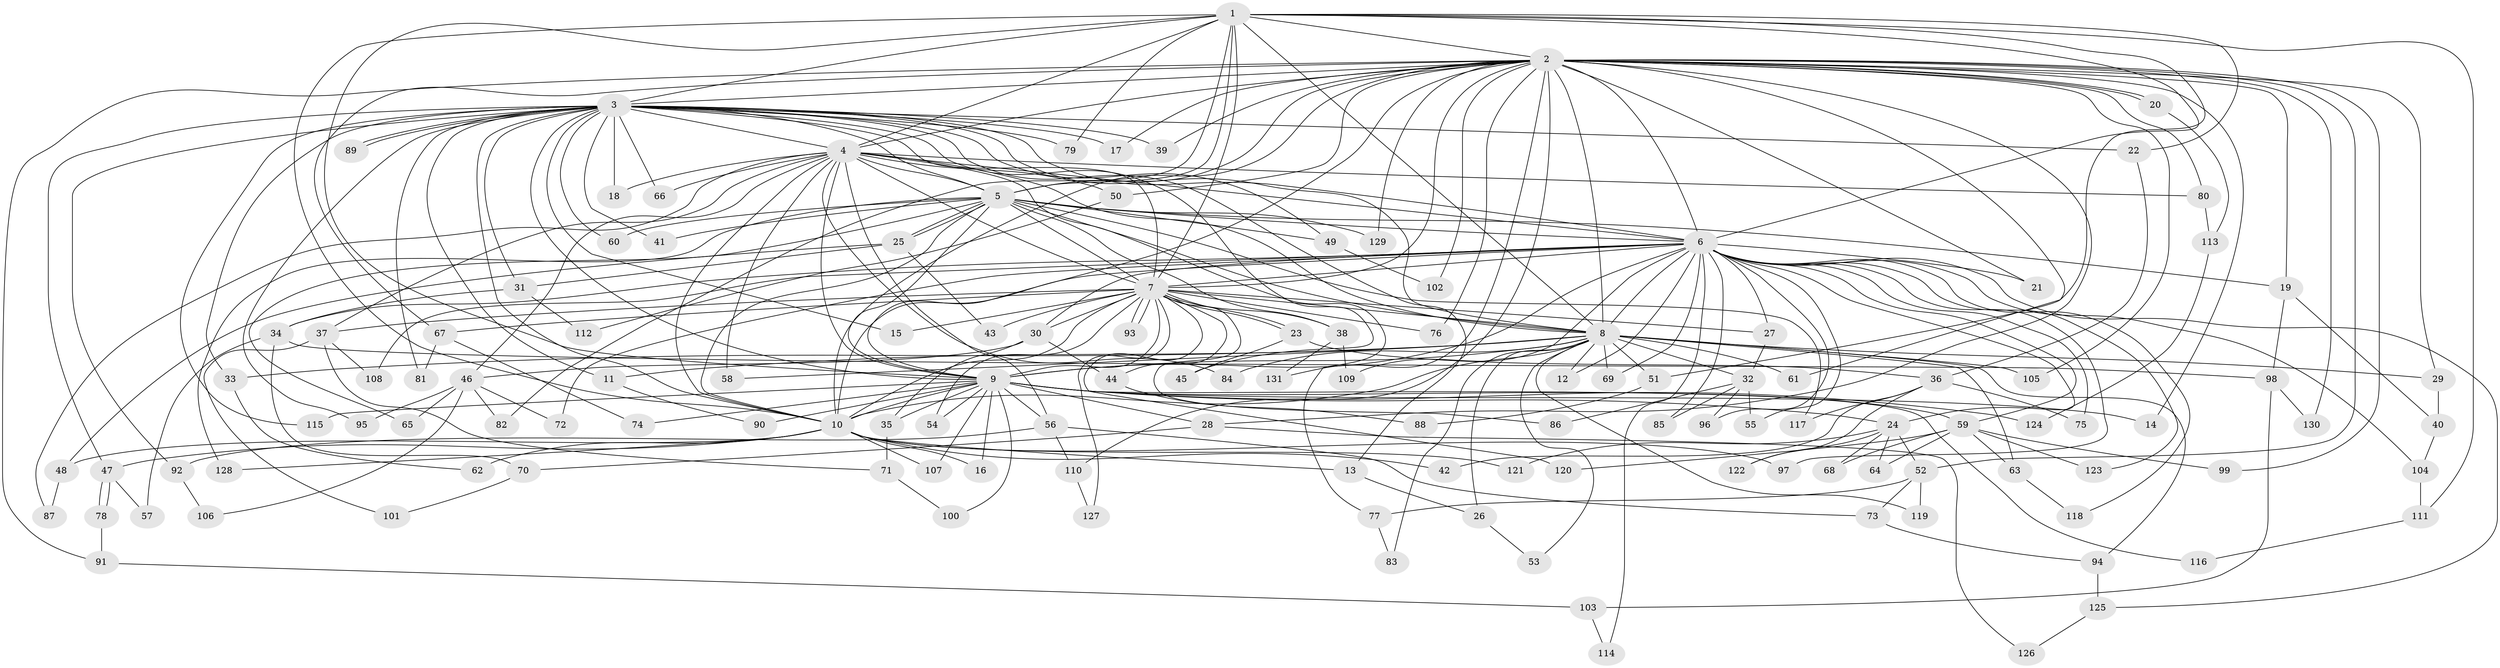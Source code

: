 // coarse degree distribution, {14: 0.009900990099009901, 32: 0.009900990099009901, 30: 0.009900990099009901, 20: 0.009900990099009901, 21: 0.009900990099009901, 29: 0.009900990099009901, 25: 0.009900990099009901, 24: 0.009900990099009901, 22: 0.009900990099009901, 19: 0.009900990099009901, 3: 0.15841584158415842, 2: 0.5643564356435643, 6: 0.06930693069306931, 4: 0.06930693069306931, 7: 0.0297029702970297, 5: 0.009900990099009901}
// Generated by graph-tools (version 1.1) at 2025/23/03/03/25 07:23:38]
// undirected, 131 vertices, 287 edges
graph export_dot {
graph [start="1"]
  node [color=gray90,style=filled];
  1;
  2;
  3;
  4;
  5;
  6;
  7;
  8;
  9;
  10;
  11;
  12;
  13;
  14;
  15;
  16;
  17;
  18;
  19;
  20;
  21;
  22;
  23;
  24;
  25;
  26;
  27;
  28;
  29;
  30;
  31;
  32;
  33;
  34;
  35;
  36;
  37;
  38;
  39;
  40;
  41;
  42;
  43;
  44;
  45;
  46;
  47;
  48;
  49;
  50;
  51;
  52;
  53;
  54;
  55;
  56;
  57;
  58;
  59;
  60;
  61;
  62;
  63;
  64;
  65;
  66;
  67;
  68;
  69;
  70;
  71;
  72;
  73;
  74;
  75;
  76;
  77;
  78;
  79;
  80;
  81;
  82;
  83;
  84;
  85;
  86;
  87;
  88;
  89;
  90;
  91;
  92;
  93;
  94;
  95;
  96;
  97;
  98;
  99;
  100;
  101;
  102;
  103;
  104;
  105;
  106;
  107;
  108;
  109;
  110;
  111;
  112;
  113;
  114;
  115;
  116;
  117;
  118;
  119;
  120;
  121;
  122;
  123;
  124;
  125;
  126;
  127;
  128;
  129;
  130;
  131;
  1 -- 2;
  1 -- 3;
  1 -- 4;
  1 -- 5;
  1 -- 6;
  1 -- 7;
  1 -- 8;
  1 -- 9;
  1 -- 10;
  1 -- 22;
  1 -- 51;
  1 -- 79;
  1 -- 82;
  1 -- 111;
  2 -- 3;
  2 -- 4;
  2 -- 5;
  2 -- 6;
  2 -- 7;
  2 -- 8;
  2 -- 9;
  2 -- 10;
  2 -- 14;
  2 -- 17;
  2 -- 19;
  2 -- 20;
  2 -- 20;
  2 -- 21;
  2 -- 28;
  2 -- 29;
  2 -- 39;
  2 -- 50;
  2 -- 52;
  2 -- 61;
  2 -- 67;
  2 -- 76;
  2 -- 80;
  2 -- 91;
  2 -- 99;
  2 -- 102;
  2 -- 105;
  2 -- 110;
  2 -- 129;
  2 -- 130;
  2 -- 131;
  3 -- 4;
  3 -- 5;
  3 -- 6;
  3 -- 7;
  3 -- 8;
  3 -- 9;
  3 -- 10;
  3 -- 11;
  3 -- 13;
  3 -- 15;
  3 -- 17;
  3 -- 18;
  3 -- 22;
  3 -- 31;
  3 -- 33;
  3 -- 39;
  3 -- 41;
  3 -- 45;
  3 -- 47;
  3 -- 49;
  3 -- 60;
  3 -- 66;
  3 -- 79;
  3 -- 81;
  3 -- 89;
  3 -- 89;
  3 -- 92;
  3 -- 95;
  3 -- 115;
  4 -- 5;
  4 -- 6;
  4 -- 7;
  4 -- 8;
  4 -- 9;
  4 -- 10;
  4 -- 18;
  4 -- 37;
  4 -- 46;
  4 -- 50;
  4 -- 56;
  4 -- 58;
  4 -- 66;
  4 -- 77;
  4 -- 80;
  4 -- 84;
  4 -- 87;
  5 -- 6;
  5 -- 7;
  5 -- 8;
  5 -- 9;
  5 -- 10;
  5 -- 19;
  5 -- 25;
  5 -- 25;
  5 -- 38;
  5 -- 41;
  5 -- 49;
  5 -- 60;
  5 -- 65;
  5 -- 117;
  5 -- 128;
  5 -- 129;
  6 -- 7;
  6 -- 8;
  6 -- 9;
  6 -- 10;
  6 -- 12;
  6 -- 21;
  6 -- 24;
  6 -- 27;
  6 -- 30;
  6 -- 34;
  6 -- 55;
  6 -- 59;
  6 -- 69;
  6 -- 72;
  6 -- 75;
  6 -- 85;
  6 -- 96;
  6 -- 97;
  6 -- 104;
  6 -- 108;
  6 -- 109;
  6 -- 114;
  6 -- 118;
  6 -- 123;
  6 -- 125;
  7 -- 8;
  7 -- 9;
  7 -- 10;
  7 -- 15;
  7 -- 23;
  7 -- 23;
  7 -- 27;
  7 -- 30;
  7 -- 37;
  7 -- 38;
  7 -- 43;
  7 -- 44;
  7 -- 54;
  7 -- 67;
  7 -- 76;
  7 -- 86;
  7 -- 93;
  7 -- 93;
  7 -- 120;
  7 -- 127;
  8 -- 9;
  8 -- 10;
  8 -- 11;
  8 -- 12;
  8 -- 26;
  8 -- 29;
  8 -- 32;
  8 -- 33;
  8 -- 51;
  8 -- 53;
  8 -- 58;
  8 -- 61;
  8 -- 63;
  8 -- 69;
  8 -- 83;
  8 -- 84;
  8 -- 94;
  8 -- 105;
  8 -- 119;
  9 -- 10;
  9 -- 14;
  9 -- 16;
  9 -- 24;
  9 -- 28;
  9 -- 35;
  9 -- 54;
  9 -- 56;
  9 -- 59;
  9 -- 74;
  9 -- 90;
  9 -- 100;
  9 -- 107;
  9 -- 115;
  9 -- 116;
  9 -- 124;
  10 -- 13;
  10 -- 16;
  10 -- 42;
  10 -- 47;
  10 -- 48;
  10 -- 62;
  10 -- 97;
  10 -- 107;
  10 -- 121;
  10 -- 128;
  11 -- 90;
  13 -- 26;
  19 -- 40;
  19 -- 98;
  20 -- 113;
  22 -- 36;
  23 -- 36;
  23 -- 45;
  24 -- 52;
  24 -- 64;
  24 -- 68;
  24 -- 121;
  24 -- 122;
  25 -- 31;
  25 -- 43;
  25 -- 48;
  26 -- 53;
  27 -- 32;
  28 -- 70;
  28 -- 126;
  29 -- 40;
  30 -- 35;
  30 -- 44;
  30 -- 46;
  31 -- 34;
  31 -- 112;
  32 -- 55;
  32 -- 85;
  32 -- 86;
  32 -- 96;
  33 -- 62;
  34 -- 57;
  34 -- 70;
  34 -- 98;
  35 -- 71;
  36 -- 42;
  36 -- 75;
  36 -- 117;
  36 -- 122;
  37 -- 71;
  37 -- 101;
  37 -- 108;
  38 -- 109;
  38 -- 131;
  40 -- 104;
  44 -- 88;
  46 -- 65;
  46 -- 72;
  46 -- 82;
  46 -- 95;
  46 -- 106;
  47 -- 57;
  47 -- 78;
  47 -- 78;
  48 -- 87;
  49 -- 102;
  50 -- 112;
  51 -- 88;
  52 -- 73;
  52 -- 77;
  52 -- 119;
  56 -- 73;
  56 -- 92;
  56 -- 110;
  59 -- 63;
  59 -- 64;
  59 -- 68;
  59 -- 99;
  59 -- 120;
  59 -- 123;
  63 -- 118;
  67 -- 74;
  67 -- 81;
  70 -- 101;
  71 -- 100;
  73 -- 94;
  77 -- 83;
  78 -- 91;
  80 -- 113;
  91 -- 103;
  92 -- 106;
  94 -- 125;
  98 -- 103;
  98 -- 130;
  103 -- 114;
  104 -- 111;
  110 -- 127;
  111 -- 116;
  113 -- 124;
  125 -- 126;
}
